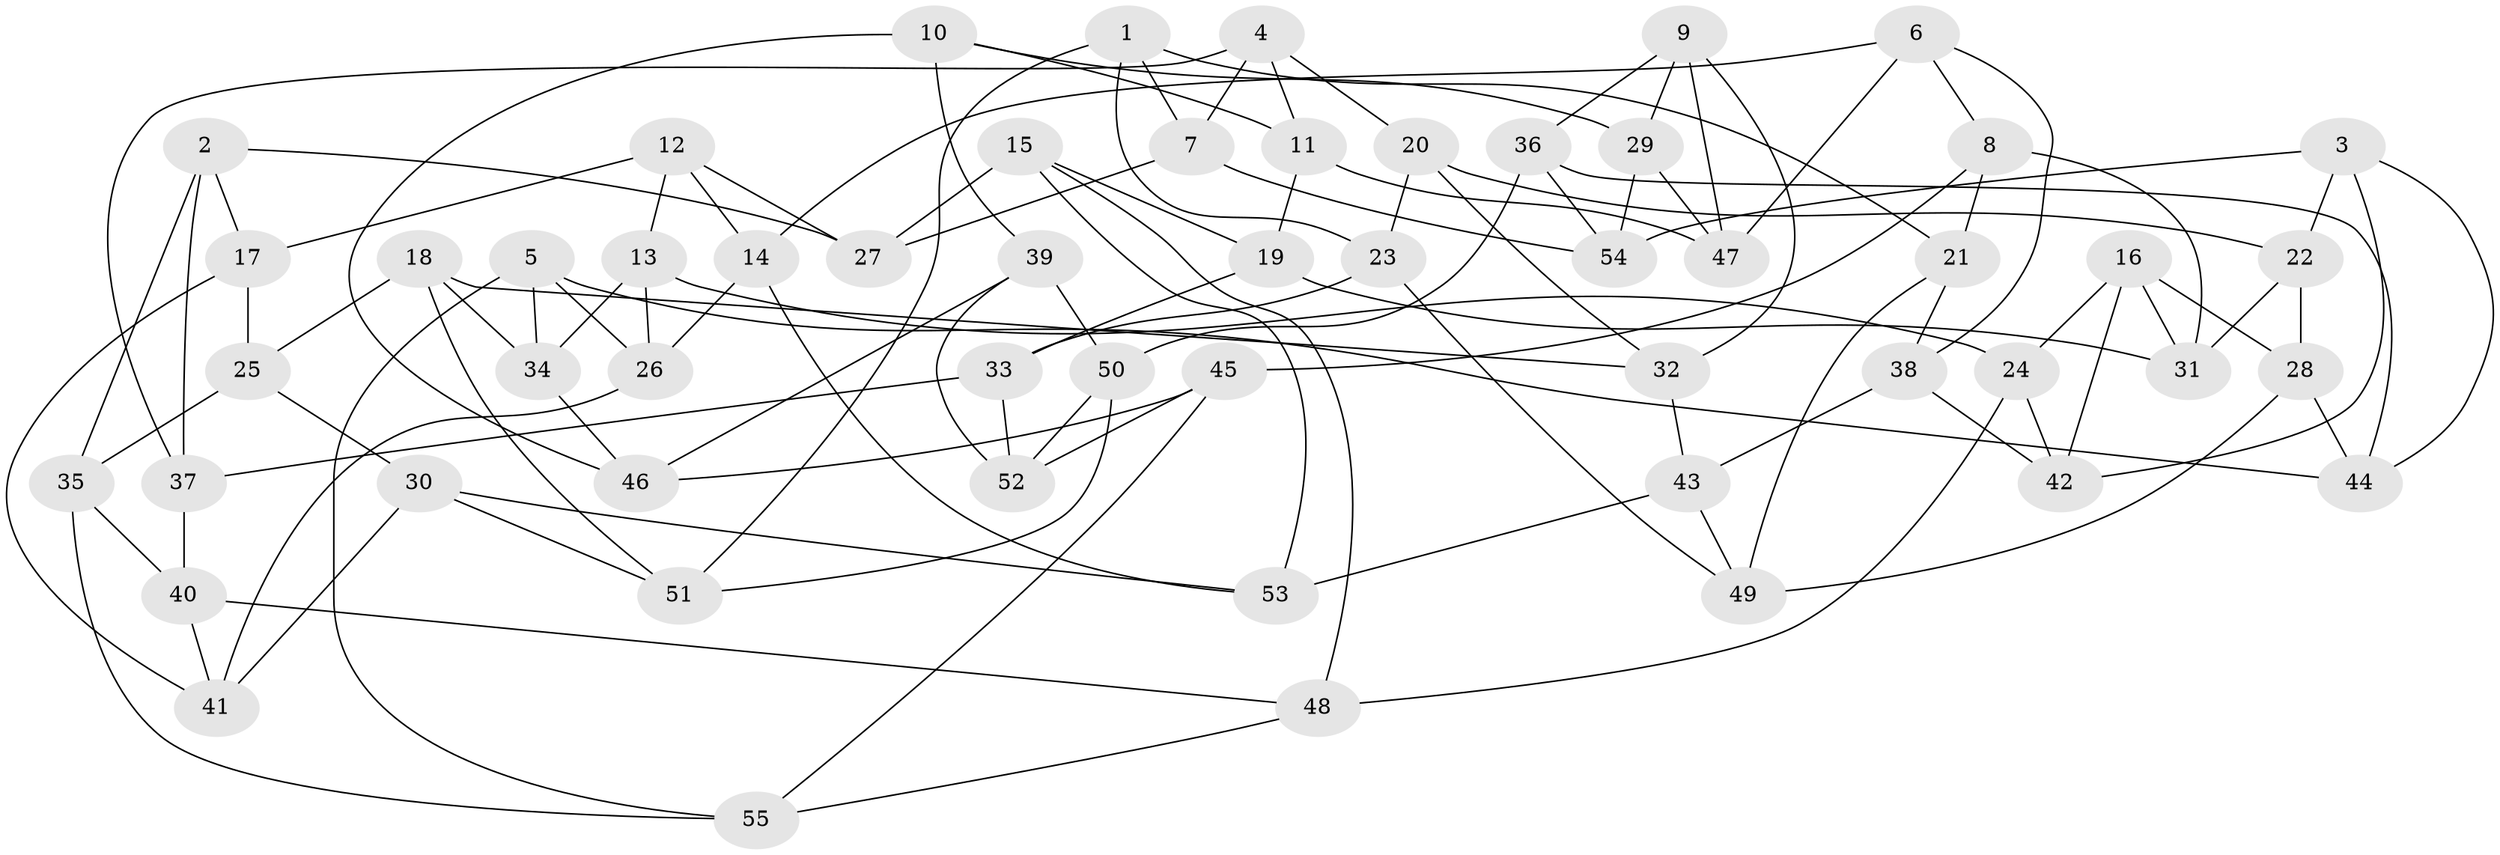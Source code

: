 // coarse degree distribution, {6: 0.12121212121212122, 9: 0.030303030303030304, 4: 0.48484848484848486, 7: 0.09090909090909091, 8: 0.030303030303030304, 3: 0.12121212121212122, 5: 0.12121212121212122}
// Generated by graph-tools (version 1.1) at 2025/20/03/04/25 18:20:28]
// undirected, 55 vertices, 110 edges
graph export_dot {
graph [start="1"]
  node [color=gray90,style=filled];
  1;
  2;
  3;
  4;
  5;
  6;
  7;
  8;
  9;
  10;
  11;
  12;
  13;
  14;
  15;
  16;
  17;
  18;
  19;
  20;
  21;
  22;
  23;
  24;
  25;
  26;
  27;
  28;
  29;
  30;
  31;
  32;
  33;
  34;
  35;
  36;
  37;
  38;
  39;
  40;
  41;
  42;
  43;
  44;
  45;
  46;
  47;
  48;
  49;
  50;
  51;
  52;
  53;
  54;
  55;
  1 -- 51;
  1 -- 7;
  1 -- 23;
  1 -- 21;
  2 -- 17;
  2 -- 35;
  2 -- 37;
  2 -- 27;
  3 -- 54;
  3 -- 42;
  3 -- 44;
  3 -- 22;
  4 -- 20;
  4 -- 11;
  4 -- 37;
  4 -- 7;
  5 -- 44;
  5 -- 34;
  5 -- 26;
  5 -- 55;
  6 -- 38;
  6 -- 14;
  6 -- 8;
  6 -- 47;
  7 -- 27;
  7 -- 54;
  8 -- 45;
  8 -- 21;
  8 -- 31;
  9 -- 36;
  9 -- 32;
  9 -- 29;
  9 -- 47;
  10 -- 39;
  10 -- 46;
  10 -- 11;
  10 -- 29;
  11 -- 47;
  11 -- 19;
  12 -- 14;
  12 -- 13;
  12 -- 17;
  12 -- 27;
  13 -- 24;
  13 -- 26;
  13 -- 34;
  14 -- 53;
  14 -- 26;
  15 -- 48;
  15 -- 19;
  15 -- 53;
  15 -- 27;
  16 -- 24;
  16 -- 31;
  16 -- 28;
  16 -- 42;
  17 -- 41;
  17 -- 25;
  18 -- 32;
  18 -- 34;
  18 -- 51;
  18 -- 25;
  19 -- 31;
  19 -- 33;
  20 -- 23;
  20 -- 32;
  20 -- 22;
  21 -- 49;
  21 -- 38;
  22 -- 31;
  22 -- 28;
  23 -- 33;
  23 -- 49;
  24 -- 48;
  24 -- 42;
  25 -- 30;
  25 -- 35;
  26 -- 41;
  28 -- 49;
  28 -- 44;
  29 -- 47;
  29 -- 54;
  30 -- 53;
  30 -- 51;
  30 -- 41;
  32 -- 43;
  33 -- 52;
  33 -- 37;
  34 -- 46;
  35 -- 55;
  35 -- 40;
  36 -- 50;
  36 -- 44;
  36 -- 54;
  37 -- 40;
  38 -- 43;
  38 -- 42;
  39 -- 46;
  39 -- 50;
  39 -- 52;
  40 -- 41;
  40 -- 48;
  43 -- 49;
  43 -- 53;
  45 -- 52;
  45 -- 55;
  45 -- 46;
  48 -- 55;
  50 -- 51;
  50 -- 52;
}
